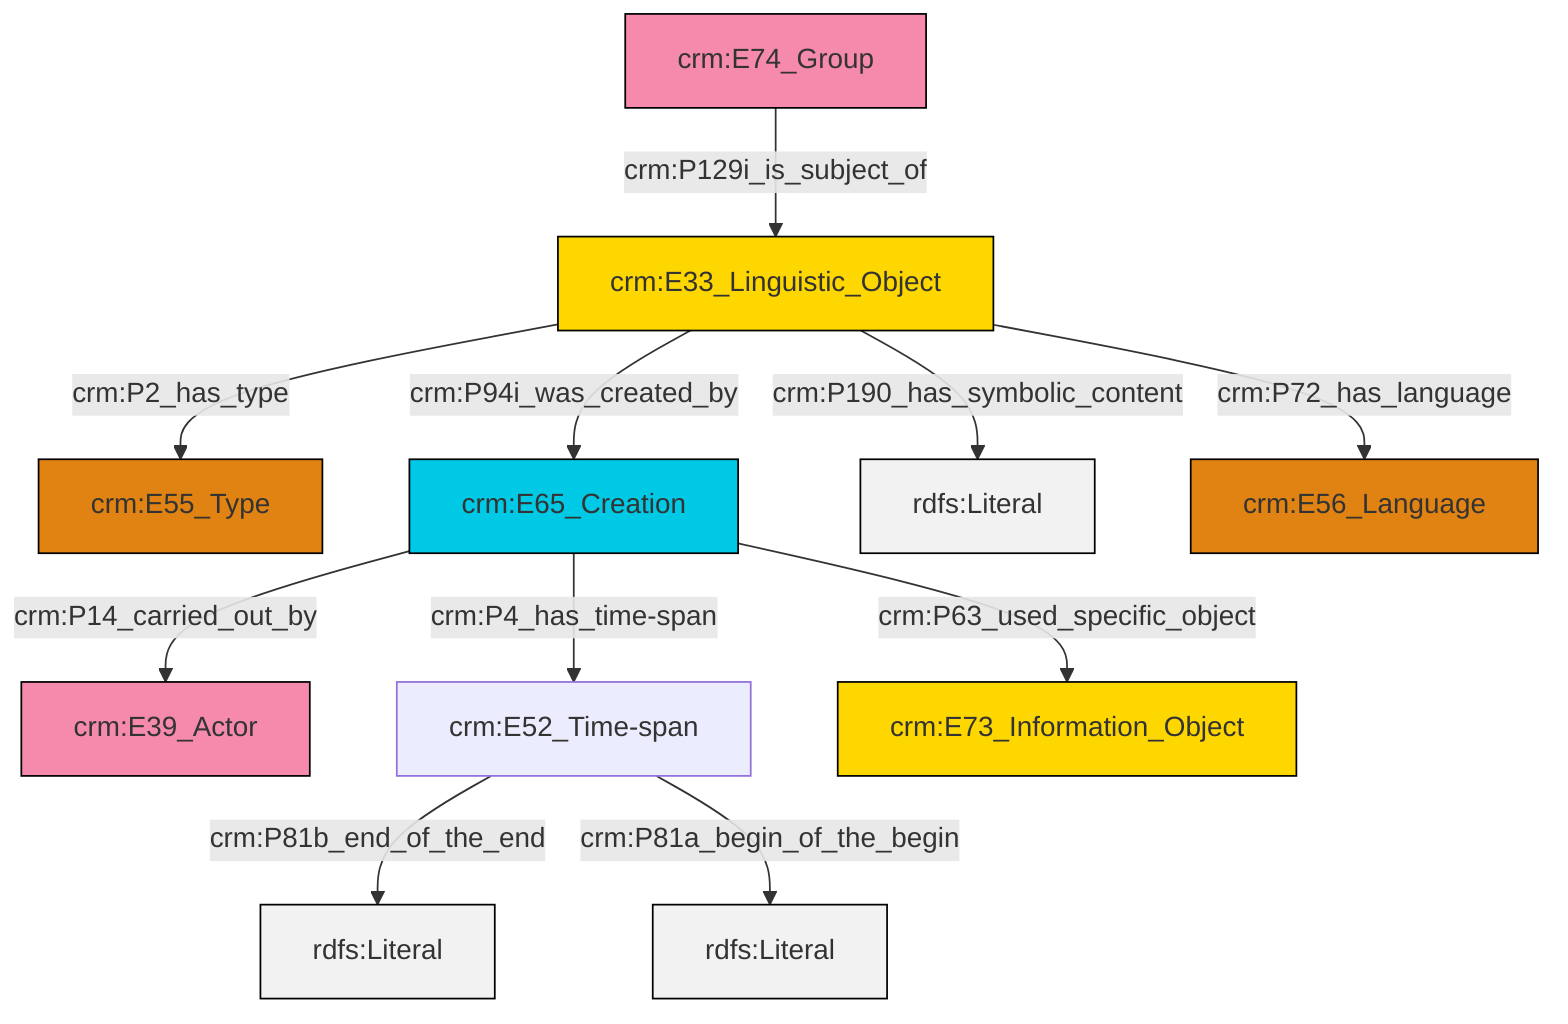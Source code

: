 graph TD
classDef Literal fill:#f2f2f2,stroke:#000000;
classDef CRM_Entity fill:#FFFFFF,stroke:#000000;
classDef Temporal_Entity fill:#00C9E6, stroke:#000000;
classDef Type fill:#E18312, stroke:#000000;
classDef Time-Span fill:#2C9C91, stroke:#000000;
classDef Appellation fill:#FFEB7F, stroke:#000000;
classDef Place fill:#008836, stroke:#000000;
classDef Persistent_Item fill:#B266B2, stroke:#000000;
classDef Conceptual_Object fill:#FFD700, stroke:#000000;
classDef Physical_Thing fill:#D2B48C, stroke:#000000;
classDef Actor fill:#f58aad, stroke:#000000;
classDef PC_Classes fill:#4ce600, stroke:#000000;
classDef Multi fill:#cccccc,stroke:#000000;

0["crm:E74_Group"]:::Actor -->|crm:P129i_is_subject_of| 1["crm:E33_Linguistic_Object"]:::Conceptual_Object
4["crm:E65_Creation"]:::Temporal_Entity -->|crm:P14_carried_out_by| 5["crm:E39_Actor"]:::Actor
1["crm:E33_Linguistic_Object"]:::Conceptual_Object -->|crm:P94i_was_created_by| 4["crm:E65_Creation"]:::Temporal_Entity
1["crm:E33_Linguistic_Object"]:::Conceptual_Object -->|crm:P190_has_symbolic_content| 8[rdfs:Literal]:::Literal
9["crm:E52_Time-span"]:::Default -->|crm:P81b_end_of_the_end| 10[rdfs:Literal]:::Literal
9["crm:E52_Time-span"]:::Default -->|crm:P81a_begin_of_the_begin| 11[rdfs:Literal]:::Literal
4["crm:E65_Creation"]:::Temporal_Entity -->|crm:P63_used_specific_object| 12["crm:E73_Information_Object"]:::Conceptual_Object
1["crm:E33_Linguistic_Object"]:::Conceptual_Object -->|crm:P72_has_language| 17["crm:E56_Language"]:::Type
4["crm:E65_Creation"]:::Temporal_Entity -->|crm:P4_has_time-span| 9["crm:E52_Time-span"]:::Default
1["crm:E33_Linguistic_Object"]:::Conceptual_Object -->|crm:P2_has_type| 2["crm:E55_Type"]:::Type